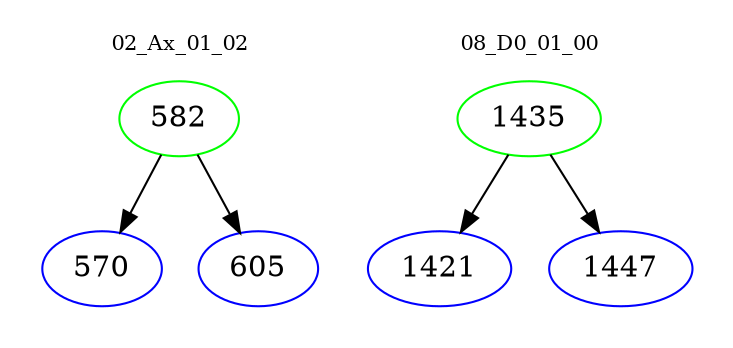 digraph{
subgraph cluster_0 {
color = white
label = "02_Ax_01_02";
fontsize=10;
T0_582 [label="582", color="green"]
T0_582 -> T0_570 [color="black"]
T0_570 [label="570", color="blue"]
T0_582 -> T0_605 [color="black"]
T0_605 [label="605", color="blue"]
}
subgraph cluster_1 {
color = white
label = "08_D0_01_00";
fontsize=10;
T1_1435 [label="1435", color="green"]
T1_1435 -> T1_1421 [color="black"]
T1_1421 [label="1421", color="blue"]
T1_1435 -> T1_1447 [color="black"]
T1_1447 [label="1447", color="blue"]
}
}
